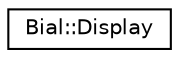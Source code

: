 digraph "Graphical Class Hierarchy"
{
  edge [fontname="Helvetica",fontsize="10",labelfontname="Helvetica",labelfontsize="10"];
  node [fontname="Helvetica",fontsize="10",shape=record];
  rankdir="LR";
  Node1 [label="Bial::Display",height=0.2,width=0.4,color="black", fillcolor="white", style="filled",URL="$class_bial_1_1_display.html"];
}
